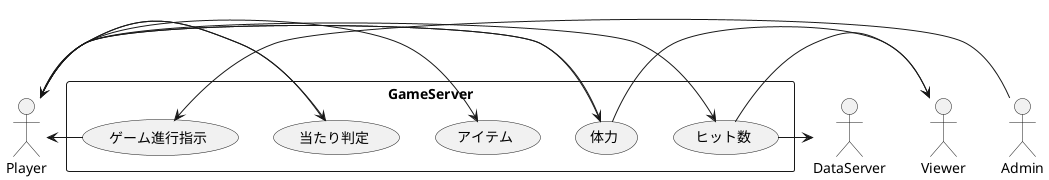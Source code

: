 '作成者 5345kk'
@startuml
  actor DataServer
  actor Player
  actor Admin
  rectangle GameServer{
      usecase ヒット数
      usecase 体力
      usecase アイテム
      usecase 当たり判定
      usecase ゲーム進行指示





  }

'link'
Player->ヒット数
Player->体力
Player->アイテム
Player->当たり判定

ヒット数->DataServer
ヒット数->Viewer
体力->Viewer

Admin->ゲーム進行指示
ゲーム進行指示->Player


体力->Player
当たり判定->Player

@enduml
